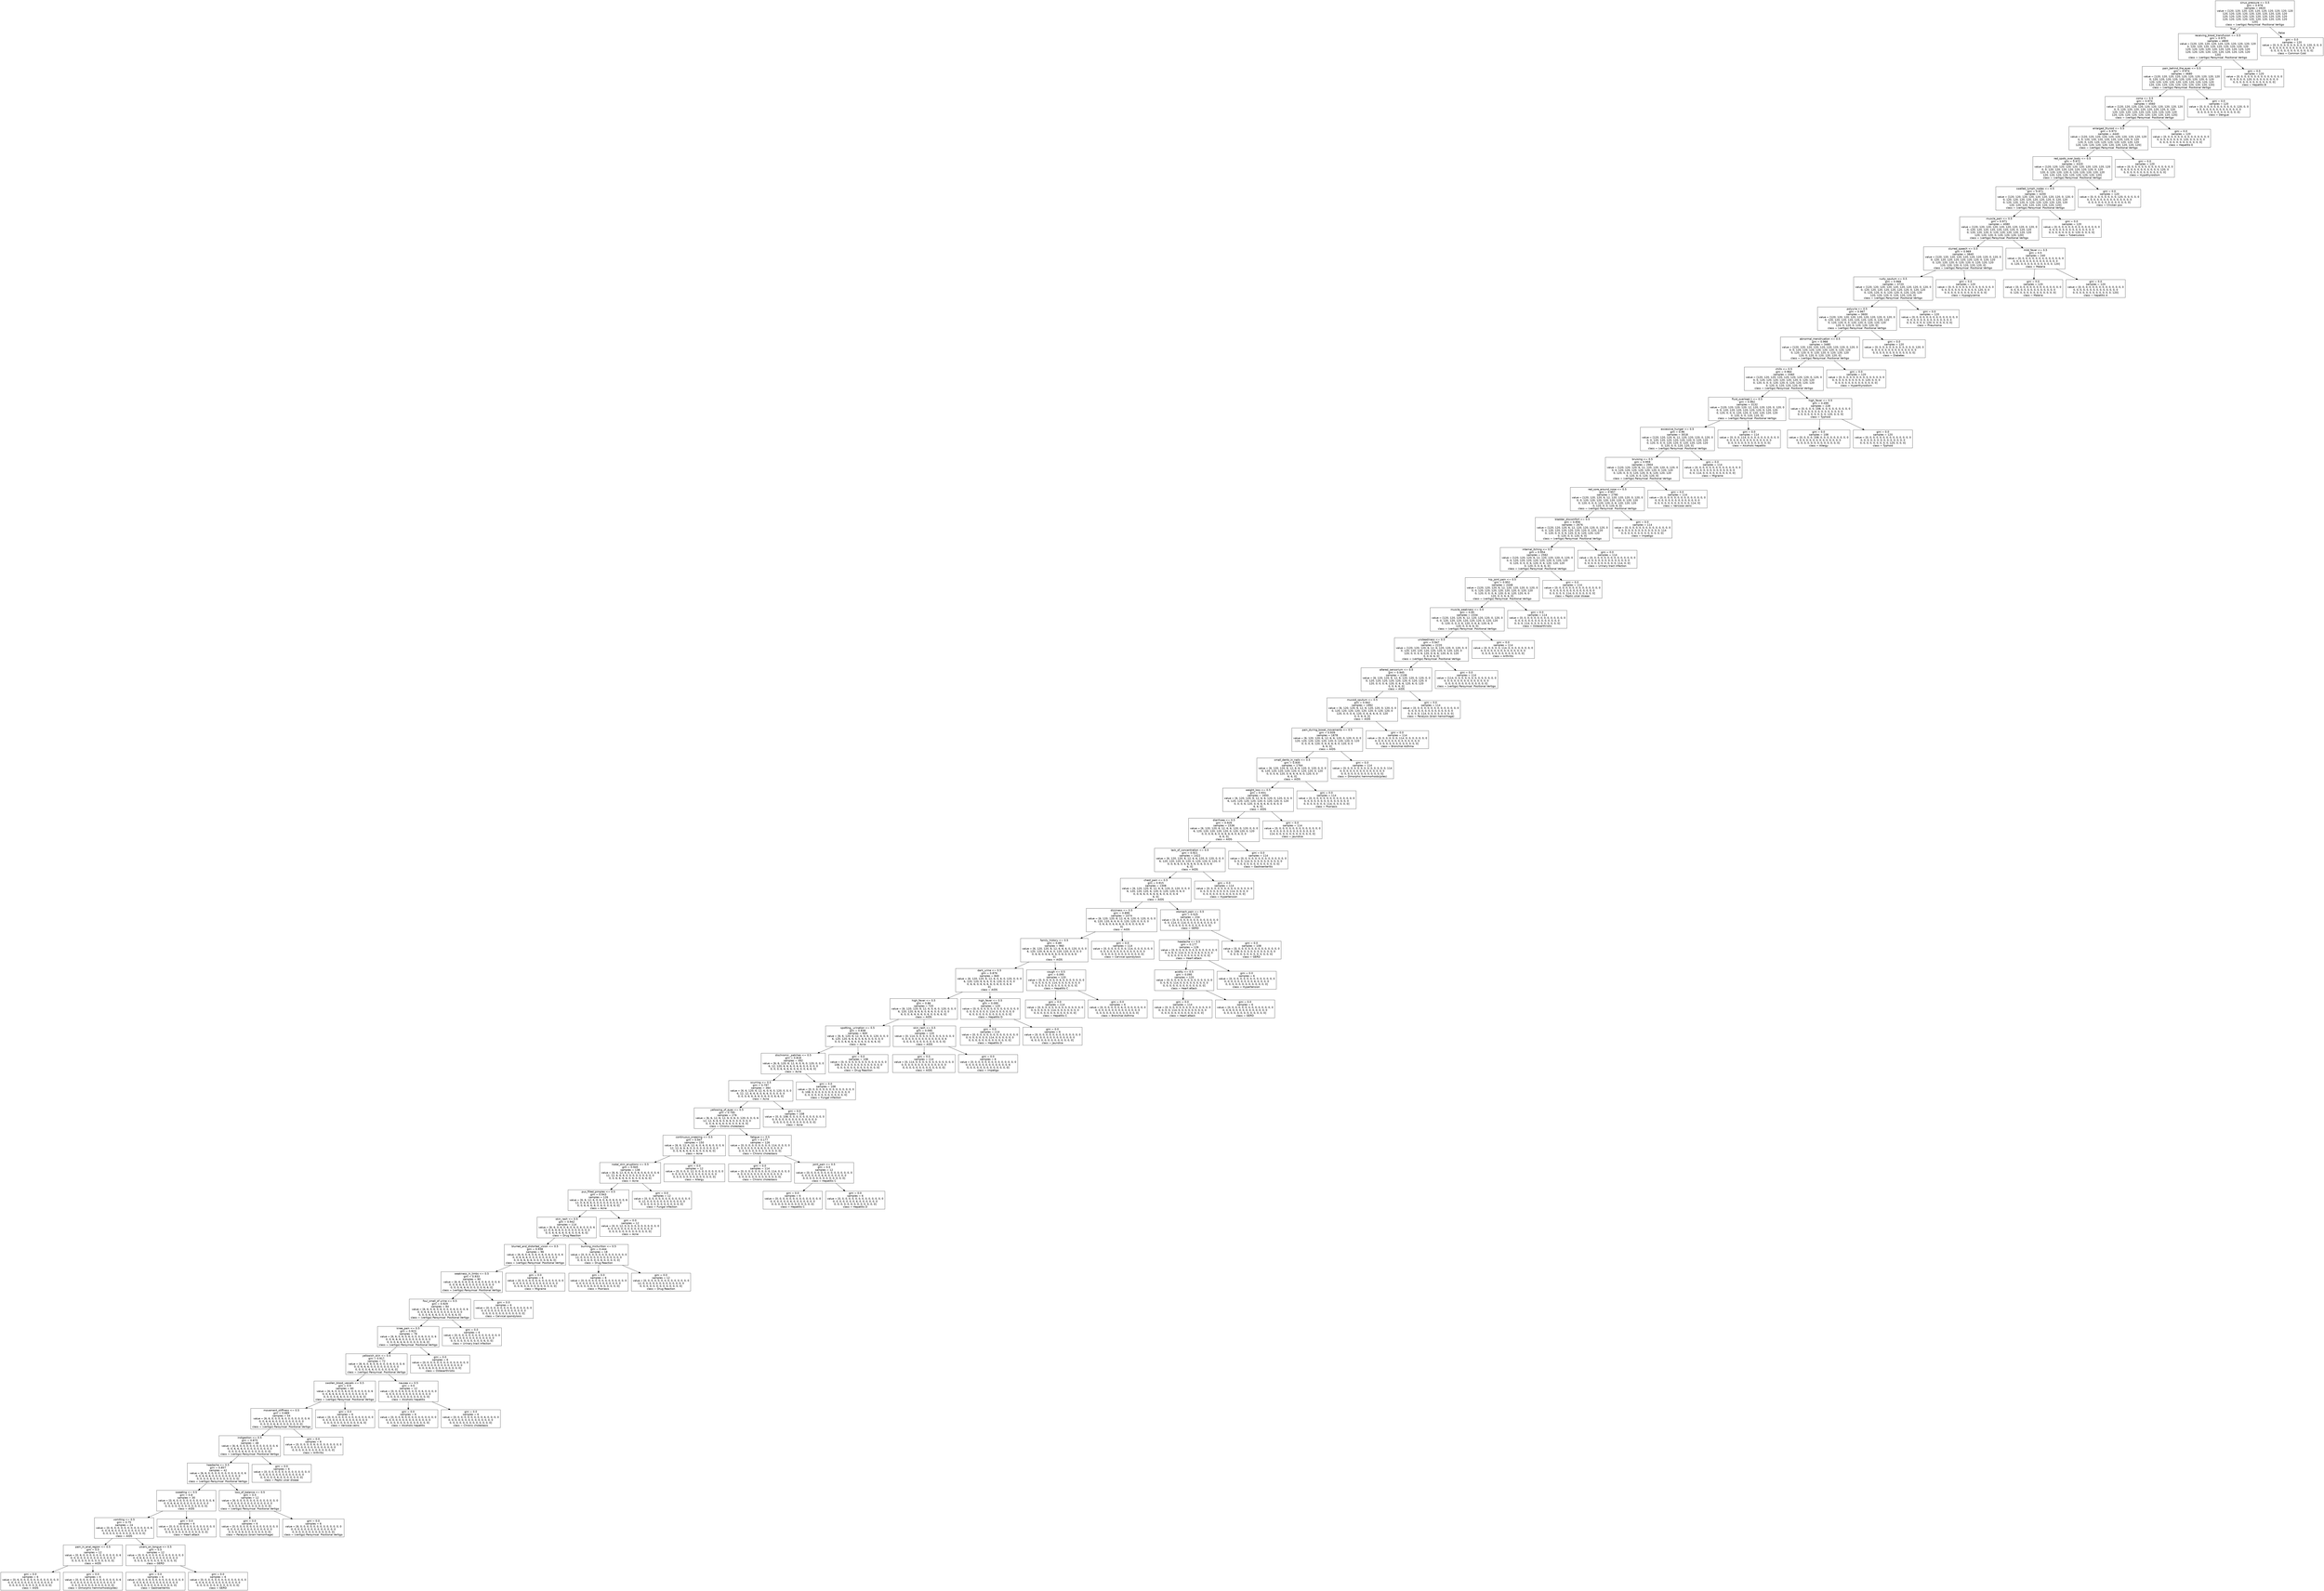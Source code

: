 digraph Tree {
node [shape=box, fontname="helvetica"] ;
edge [fontname="helvetica"] ;
0 [label="sinus_pressure <= 0.5\ngini = 0.976\nsamples = 4920\nvalue = [120, 120, 120, 120, 120, 120, 120, 120, 120, 120\n120, 120, 120, 120, 120, 120, 120, 120, 120, 120\n120, 120, 120, 120, 120, 120, 120, 120, 120, 120\n120, 120, 120, 120, 120, 120, 120, 120, 120, 120\n120]\nclass = (vertigo) Paroymsal  Positional Vertigo"] ;
1 [label="receiving_blood_transfusion <= 0.5\ngini = 0.975\nsamples = 4800\nvalue = [120, 120, 120, 120, 120, 120, 120, 120, 120, 120\n0, 120, 120, 120, 120, 120, 120, 120, 120, 120\n120, 120, 120, 120, 120, 120, 120, 120, 120, 120\n120, 120, 120, 120, 120, 120, 120, 120, 120, 120\n120]\nclass = (vertigo) Paroymsal  Positional Vertigo"] ;
0 -> 1 [labeldistance=2.5, labelangle=45, headlabel="True"] ;
2 [label="pain_behind_the_eyes <= 0.5\ngini = 0.974\nsamples = 4680\nvalue = [120, 120, 120, 120, 120, 120, 120, 120, 120, 120\n0, 120, 120, 120, 120, 120, 120, 120, 120, 0, 120\n120, 120, 120, 120, 120, 120, 120, 120, 120, 120\n120, 120, 120, 120, 120, 120, 120, 120, 120, 120]\nclass = (vertigo) Paroymsal  Positional Vertigo"] ;
1 -> 2 ;
3 [label="coma <= 0.5\ngini = 0.974\nsamples = 4560\nvalue = [120, 120, 120, 120, 120, 120, 120, 120, 120, 120\n0, 0, 120, 120, 120, 120, 120, 120, 120, 0, 120\n120, 120, 120, 120, 120, 120, 120, 120, 120, 120\n120, 120, 120, 120, 120, 120, 120, 120, 120, 120]\nclass = (vertigo) Paroymsal  Positional Vertigo"] ;
2 -> 3 ;
4 [label="enlarged_thyroid <= 0.5\ngini = 0.973\nsamples = 4440\nvalue = [120, 120, 120, 120, 120, 120, 120, 120, 120, 120\n0, 0, 120, 120, 120, 120, 120, 120, 120, 0, 120\n120, 0, 120, 120, 120, 120, 120, 120, 120, 120\n120, 120, 120, 120, 120, 120, 120, 120, 120, 120]\nclass = (vertigo) Paroymsal  Positional Vertigo"] ;
3 -> 4 ;
5 [label="red_spots_over_body <= 0.5\ngini = 0.972\nsamples = 4320\nvalue = [120, 120, 120, 120, 120, 120, 120, 120, 120, 120\n0, 0, 120, 120, 120, 120, 120, 120, 120, 0, 120\n120, 0, 120, 120, 120, 0, 120, 120, 120, 120, 120\n120, 120, 120, 120, 120, 120, 120, 120, 120]\nclass = (vertigo) Paroymsal  Positional Vertigo"] ;
4 -> 5 ;
6 [label="swelled_lymph_nodes <= 0.5\ngini = 0.971\nsamples = 4200\nvalue = [120, 120, 120, 120, 120, 120, 120, 120, 0, 120, 0\n0, 120, 120, 120, 120, 120, 120, 120, 0, 120, 120\n0, 120, 120, 120, 0, 120, 120, 120, 120, 120, 120\n120, 120, 120, 120, 120, 120, 120, 120]\nclass = (vertigo) Paroymsal  Positional Vertigo"] ;
5 -> 6 ;
7 [label="muscle_pain <= 0.5\ngini = 0.971\nsamples = 4080\nvalue = [120, 120, 120, 120, 120, 120, 120, 120, 0, 120, 0\n0, 120, 120, 120, 120, 120, 120, 120, 0, 120, 120\n0, 120, 120, 120, 0, 120, 120, 120, 120, 120, 120\n120, 120, 120, 0, 120, 120, 120, 120]\nclass = (vertigo) Paroymsal  Positional Vertigo"] ;
6 -> 7 ;
8 [label="slurred_speech <= 0.5\ngini = 0.969\nsamples = 3840\nvalue = [120, 120, 120, 120, 120, 120, 120, 120, 0, 120, 0\n0, 120, 120, 120, 120, 120, 120, 120, 0, 120, 120\n0, 120, 120, 120, 0, 120, 120, 0, 120, 120, 120\n120, 120, 120, 0, 120, 120, 120, 0]\nclass = (vertigo) Paroymsal  Positional Vertigo"] ;
7 -> 8 ;
9 [label="rusty_sputum <= 0.5\ngini = 0.968\nsamples = 3720\nvalue = [120, 120, 120, 120, 120, 120, 120, 120, 0, 120, 0\n0, 120, 120, 120, 120, 120, 120, 120, 0, 120, 120\n0, 120, 120, 0, 0, 120, 120, 0, 120, 120, 120\n120, 120, 120, 0, 120, 120, 120, 0]\nclass = (vertigo) Paroymsal  Positional Vertigo"] ;
8 -> 9 ;
10 [label="polyuria <= 0.5\ngini = 0.967\nsamples = 3600\nvalue = [120, 120, 120, 120, 120, 120, 120, 120, 0, 120, 0\n0, 120, 120, 120, 120, 120, 120, 120, 0, 120, 120\n0, 120, 120, 0, 0, 120, 120, 0, 120, 120, 120\n120, 0, 120, 0, 120, 120, 120, 0]\nclass = (vertigo) Paroymsal  Positional Vertigo"] ;
9 -> 10 ;
11 [label="abnormal_menstruation <= 0.5\ngini = 0.966\nsamples = 3480\nvalue = [120, 120, 120, 120, 120, 120, 120, 120, 0, 120, 0\n0, 0, 120, 120, 120, 120, 120, 120, 0, 120, 120\n0, 120, 120, 0, 0, 120, 120, 0, 120, 120, 120\n120, 0, 120, 0, 120, 120, 120, 0]\nclass = (vertigo) Paroymsal  Positional Vertigo"] ;
10 -> 11 ;
12 [label="chills <= 0.5\ngini = 0.964\nsamples = 3360\nvalue = [120, 120, 120, 120, 120, 120, 120, 120, 0, 120, 0\n0, 0, 120, 120, 120, 120, 120, 120, 0, 120, 120\n0, 120, 0, 0, 0, 120, 120, 0, 120, 120, 120, 120\n0, 120, 0, 120, 120, 120, 0]\nclass = (vertigo) Paroymsal  Positional Vertigo"] ;
11 -> 12 ;
13 [label="fluid_overload.1 <= 0.5\ngini = 0.962\nsamples = 3132\nvalue = [120, 120, 120, 120, 12, 120, 120, 120, 0, 120, 0\n0, 0, 120, 120, 120, 120, 120, 120, 0, 120, 120\n0, 120, 0, 0, 0, 120, 120, 0, 120, 120, 120, 120\n0, 120, 0, 0, 120, 120, 0]\nclass = (vertigo) Paroymsal  Positional Vertigo"] ;
12 -> 13 ;
14 [label="excessive_hunger <= 0.5\ngini = 0.96\nsamples = 3018\nvalue = [120, 120, 120, 6, 12, 120, 120, 120, 0, 120, 0\n0, 0, 120, 120, 120, 120, 120, 120, 0, 120, 120\n0, 120, 0, 0, 0, 120, 120, 0, 120, 120, 120, 120\n0, 120, 0, 0, 120, 120, 0]\nclass = (vertigo) Paroymsal  Positional Vertigo"] ;
13 -> 14 ;
15 [label="bruising <= 0.5\ngini = 0.959\nsamples = 2904\nvalue = [120, 120, 120, 6, 12, 120, 120, 120, 0, 120, 0\n0, 0, 120, 120, 120, 120, 120, 120, 0, 120, 120\n0, 120, 0, 0, 0, 120, 120, 0, 6, 120, 120, 120\n0, 120, 0, 0, 120, 120, 0]\nclass = (vertigo) Paroymsal  Positional Vertigo"] ;
14 -> 15 ;
16 [label="red_sore_around_nose <= 0.5\ngini = 0.957\nsamples = 2790\nvalue = [120, 120, 120, 6, 12, 120, 120, 120, 0, 120, 0\n0, 0, 120, 120, 120, 120, 120, 120, 0, 120, 120\n0, 120, 0, 0, 0, 120, 120, 0, 6, 120, 120, 120\n0, 120, 0, 0, 120, 6, 0]\nclass = (vertigo) Paroymsal  Positional Vertigo"] ;
15 -> 16 ;
17 [label="bladder_discomfort <= 0.5\ngini = 0.956\nsamples = 2676\nvalue = [120, 120, 120, 6, 12, 120, 120, 120, 0, 120, 0\n0, 0, 120, 120, 120, 120, 120, 120, 0, 120, 120\n0, 120, 0, 0, 0, 6, 120, 0, 6, 120, 120, 120\n0, 120, 0, 0, 120, 6, 0]\nclass = (vertigo) Paroymsal  Positional Vertigo"] ;
16 -> 17 ;
18 [label="internal_itching <= 0.5\ngini = 0.954\nsamples = 2562\nvalue = [120, 120, 120, 6, 12, 120, 120, 120, 0, 120, 0\n0, 0, 120, 120, 120, 120, 120, 120, 0, 120, 120\n0, 120, 0, 0, 0, 6, 120, 0, 6, 120, 120, 120\n0, 120, 0, 0, 6, 6, 0]\nclass = (vertigo) Paroymsal  Positional Vertigo"] ;
17 -> 18 ;
19 [label="hip_joint_pain <= 0.5\ngini = 0.952\nsamples = 2448\nvalue = [120, 120, 120, 6, 12, 120, 120, 120, 0, 120, 0\n0, 0, 120, 120, 120, 120, 120, 120, 0, 120, 120\n0, 120, 0, 0, 0, 6, 120, 0, 6, 120, 120, 6, 0\n120, 0, 0, 6, 6, 0]\nclass = (vertigo) Paroymsal  Positional Vertigo"] ;
18 -> 19 ;
20 [label="muscle_weakness <= 0.5\ngini = 0.95\nsamples = 2334\nvalue = [120, 120, 120, 6, 12, 120, 120, 120, 0, 120, 0\n0, 0, 120, 120, 120, 120, 120, 120, 0, 120, 120\n0, 120, 0, 0, 0, 6, 120, 0, 6, 6, 120, 6, 0\n120, 0, 0, 6, 6, 0]\nclass = (vertigo) Paroymsal  Positional Vertigo"] ;
19 -> 20 ;
21 [label="unsteadiness <= 0.5\ngini = 0.947\nsamples = 2220\nvalue = [120, 120, 120, 6, 12, 6, 120, 120, 0, 120, 0, 0\n0, 120, 120, 120, 120, 120, 120, 0, 120, 120, 0\n120, 0, 0, 0, 6, 120, 0, 6, 6, 120, 6, 0, 120\n0, 0, 6, 6, 0]\nclass = (vertigo) Paroymsal  Positional Vertigo"] ;
20 -> 21 ;
22 [label="altered_sensorium <= 0.5\ngini = 0.945\nsamples = 2106\nvalue = [6, 120, 120, 6, 12, 6, 120, 120, 0, 120, 0, 0\n0, 120, 120, 120, 120, 120, 120, 0, 120, 120, 0\n120, 0, 0, 0, 6, 120, 0, 6, 6, 120, 6, 0, 120\n0, 0, 6, 6, 0]\nclass = AIDS"] ;
21 -> 22 ;
23 [label="mucoid_sputum <= 0.5\ngini = 0.942\nsamples = 1992\nvalue = [6, 120, 120, 6, 12, 6, 120, 120, 0, 120, 0, 0\n0, 120, 120, 120, 120, 120, 120, 0, 120, 120, 0\n120, 0, 0, 0, 6, 120, 0, 6, 6, 6, 6, 0, 120\n0, 0, 6, 6, 0]\nclass = AIDS"] ;
22 -> 23 ;
24 [label="pain_during_bowel_movements <= 0.5\ngini = 0.939\nsamples = 1878\nvalue = [6, 120, 120, 6, 12, 6, 6, 120, 0, 120, 0, 0, 0\n120, 120, 120, 120, 120, 120, 0, 120, 120, 0, 120\n0, 0, 0, 6, 120, 0, 6, 6, 6, 6, 0, 120, 0, 0\n6, 6, 0]\nclass = AIDS"] ;
23 -> 24 ;
25 [label="small_dents_in_nails <= 0.5\ngini = 0.935\nsamples = 1764\nvalue = [6, 120, 120, 6, 12, 6, 6, 120, 0, 120, 0, 0, 0\n6, 120, 120, 120, 120, 120, 0, 120, 120, 0, 120\n0, 0, 0, 6, 120, 0, 6, 6, 6, 6, 0, 120, 0, 0\n6, 6, 0]\nclass = AIDS"] ;
24 -> 25 ;
26 [label="weight_loss <= 0.5\ngini = 0.931\nsamples = 1650\nvalue = [6, 120, 120, 6, 12, 6, 6, 120, 0, 120, 0, 0, 0\n6, 120, 120, 120, 120, 120, 0, 120, 120, 0, 120\n0, 0, 0, 6, 120, 0, 6, 6, 6, 6, 0, 6, 0, 0\n6, 6, 0]\nclass = AIDS"] ;
25 -> 26 ;
27 [label="diarrhoea <= 0.5\ngini = 0.926\nsamples = 1536\nvalue = [6, 120, 120, 6, 12, 6, 6, 120, 0, 120, 0, 0, 0\n6, 120, 120, 120, 120, 120, 0, 120, 120, 0, 120\n0, 0, 0, 6, 6, 0, 6, 6, 6, 6, 0, 6, 0, 0\n6, 6, 0]\nclass = AIDS"] ;
26 -> 27 ;
28 [label="lack_of_concentration <= 0.5\ngini = 0.921\nsamples = 1422\nvalue = [6, 120, 120, 6, 12, 6, 6, 120, 0, 120, 0, 0, 0\n6, 120, 120, 120, 6, 120, 0, 120, 120, 0, 120, 0\n0, 0, 6, 6, 0, 6, 6, 6, 6, 0, 6, 0, 0, 6\n6, 0]\nclass = AIDS"] ;
27 -> 28 ;
29 [label="chest_pain <= 0.5\ngini = 0.915\nsamples = 1308\nvalue = [6, 120, 120, 6, 12, 6, 6, 120, 0, 120, 0, 0, 0\n6, 120, 120, 120, 6, 120, 0, 120, 120, 0, 6, 0\n0, 0, 6, 6, 0, 6, 6, 6, 6, 0, 6, 0, 0, 6\n6, 0]\nclass = AIDS"] ;
28 -> 29 ;
30 [label="dizziness <= 0.5\ngini = 0.899\nsamples = 1074\nvalue = [6, 120, 120, 6, 12, 6, 6, 120, 0, 120, 0, 0, 0\n6, 120, 120, 6, 6, 6, 0, 120, 120, 0, 0, 0, 0\n0, 6, 6, 0, 6, 6, 6, 6, 0, 6, 0, 0, 6, 6\n0]\nclass = AIDS"] ;
29 -> 30 ;
31 [label="family_history <= 0.5\ngini = 0.89\nsamples = 960\nvalue = [6, 120, 120, 6, 12, 6, 6, 6, 0, 120, 0, 0, 0\n6, 120, 120, 6, 6, 6, 0, 120, 120, 0, 0, 0, 0\n0, 6, 6, 0, 6, 6, 6, 6, 0, 6, 0, 0, 6, 6\n0]\nclass = AIDS"] ;
30 -> 31 ;
32 [label="dark_urine <= 0.5\ngini = 0.876\nsamples = 840\nvalue = [6, 120, 120, 6, 12, 6, 0, 6, 0, 120, 0, 0, 0\n6, 120, 120, 6, 6, 6, 0, 6, 120, 0, 0, 0, 0\n0, 6, 6, 0, 6, 6, 6, 6, 0, 6, 0, 0, 6, 6\n0]\nclass = AIDS"] ;
31 -> 32 ;
33 [label="high_fever <= 0.5\ngini = 0.86\nsamples = 720\nvalue = [6, 120, 120, 6, 12, 6, 0, 6, 0, 120, 0, 0, 0\n6, 120, 120, 6, 6, 6, 0, 6, 6, 0, 0, 0, 0, 0\n6, 0, 0, 6, 6, 6, 6, 0, 6, 0, 0, 6, 6, 0]\nclass = AIDS"] ;
32 -> 33 ;
34 [label="spotting_ urination <= 0.5\ngini = 0.838\nsamples = 600\nvalue = [6, 6, 120, 6, 12, 6, 0, 6, 0, 120, 0, 0, 0\n6, 120, 120, 6, 6, 6, 0, 6, 6, 0, 0, 0, 0, 0\n0, 0, 0, 6, 6, 6, 6, 0, 6, 0, 0, 6, 6, 0]\nclass = Acne"] ;
33 -> 34 ;
35 [label="dischromic _patches <= 0.5\ngini = 0.818\nsamples = 492\nvalue = [6, 6, 120, 6, 12, 6, 0, 6, 0, 120, 0, 0, 0\n6, 12, 120, 6, 6, 6, 0, 6, 6, 0, 0, 0, 0, 0\n0, 0, 0, 6, 6, 6, 6, 0, 6, 0, 0, 6, 6, 0]\nclass = Acne"] ;
34 -> 35 ;
36 [label="scurring <= 0.5\ngini = 0.797\nsamples = 384\nvalue = [6, 6, 120, 6, 12, 6, 0, 6, 0, 120, 0, 0, 0\n6, 12, 12, 6, 6, 6, 0, 6, 6, 0, 0, 0, 0, 0\n0, 0, 0, 6, 6, 6, 6, 0, 6, 0, 0, 6, 6, 0]\nclass = Acne"] ;
35 -> 36 ;
37 [label="yellowing_of_eyes <= 0.5\ngini = 0.795\nsamples = 276\nvalue = [6, 6, 12, 6, 12, 6, 0, 6, 0, 120, 0, 0, 0, 6\n12, 12, 6, 6, 6, 0, 6, 6, 0, 0, 0, 0, 0, 0\n0, 0, 6, 6, 6, 6, 0, 6, 0, 0, 6, 6, 0]\nclass = Chronic cholestasis"] ;
36 -> 37 ;
38 [label="continuous_sneezing <= 0.5\ngini = 0.947\nsamples = 150\nvalue = [6, 6, 12, 6, 12, 6, 0, 6, 0, 6, 0, 0, 0, 6\n12, 12, 6, 6, 6, 0, 0, 0, 0, 0, 0, 0, 0, 0\n0, 0, 6, 6, 6, 6, 0, 6, 0, 0, 6, 6, 0]\nclass = Acne"] ;
37 -> 38 ;
39 [label="nodal_skin_eruptions <= 0.5\ngini = 0.945\nsamples = 138\nvalue = [6, 6, 12, 6, 0, 6, 0, 6, 0, 6, 0, 0, 0, 6\n12, 12, 6, 6, 6, 0, 0, 0, 0, 0, 0, 0, 0, 0\n0, 0, 6, 6, 6, 6, 0, 6, 0, 0, 6, 6, 0]\nclass = Acne"] ;
38 -> 39 ;
40 [label="pus_filled_pimples <= 0.5\ngini = 0.943\nsamples = 126\nvalue = [6, 6, 12, 6, 0, 6, 0, 6, 0, 6, 0, 0, 0, 6\n12, 0, 6, 6, 6, 0, 0, 0, 0, 0, 0, 0, 0, 0\n0, 0, 6, 6, 6, 6, 0, 6, 0, 0, 6, 6, 0]\nclass = Acne"] ;
39 -> 40 ;
41 [label="skin_rash <= 0.5\ngini = 0.942\nsamples = 114\nvalue = [6, 6, 0, 6, 0, 6, 0, 6, 0, 6, 0, 0, 0, 6\n12, 0, 6, 6, 6, 0, 0, 0, 0, 0, 0, 0, 0, 0\n0, 0, 6, 6, 6, 6, 0, 6, 0, 0, 6, 6, 0]\nclass = Drug Reaction"] ;
40 -> 41 ;
42 [label="blurred_and_distorted_vision <= 0.5\ngini = 0.938\nsamples = 96\nvalue = [6, 6, 0, 6, 0, 6, 0, 6, 0, 6, 0, 0, 0, 6\n0, 0, 6, 6, 6, 0, 0, 0, 0, 0, 0, 0, 0, 0\n0, 0, 6, 6, 6, 6, 0, 0, 0, 0, 6, 6, 0]\nclass = (vertigo) Paroymsal  Positional Vertigo"] ;
41 -> 42 ;
43 [label="weakness_in_limbs <= 0.5\ngini = 0.933\nsamples = 90\nvalue = [6, 6, 0, 6, 0, 6, 0, 6, 0, 6, 0, 0, 0, 6\n0, 0, 6, 6, 6, 0, 0, 0, 0, 0, 0, 0, 0, 0\n0, 0, 0, 6, 6, 6, 0, 0, 0, 0, 6, 6, 0]\nclass = (vertigo) Paroymsal  Positional Vertigo"] ;
42 -> 43 ;
44 [label="foul_smell_of urine <= 0.5\ngini = 0.929\nsamples = 84\nvalue = [6, 6, 0, 6, 0, 6, 0, 0, 0, 6, 0, 0, 0, 6\n0, 0, 6, 6, 6, 0, 0, 0, 0, 0, 0, 0, 0, 0\n0, 0, 0, 6, 6, 6, 0, 0, 0, 0, 6, 6, 0]\nclass = (vertigo) Paroymsal  Positional Vertigo"] ;
43 -> 44 ;
45 [label="knee_pain <= 0.5\ngini = 0.923\nsamples = 78\nvalue = [6, 6, 0, 6, 0, 6, 0, 0, 0, 6, 0, 0, 0, 6\n0, 0, 6, 6, 6, 0, 0, 0, 0, 0, 0, 0, 0, 0\n0, 0, 0, 6, 6, 6, 0, 0, 0, 0, 0, 6, 0]\nclass = (vertigo) Paroymsal  Positional Vertigo"] ;
44 -> 45 ;
46 [label="yellowish_skin <= 0.5\ngini = 0.917\nsamples = 72\nvalue = [6, 6, 0, 6, 0, 6, 0, 0, 0, 6, 0, 0, 0, 6\n0, 0, 6, 6, 6, 0, 0, 0, 0, 0, 0, 0, 0, 0\n0, 0, 0, 0, 6, 6, 0, 0, 0, 0, 0, 6, 0]\nclass = (vertigo) Paroymsal  Positional Vertigo"] ;
45 -> 46 ;
47 [label="swollen_blood_vessels <= 0.5\ngini = 0.9\nsamples = 60\nvalue = [6, 6, 0, 0, 0, 6, 0, 0, 0, 0, 0, 0, 0, 6\n0, 0, 6, 6, 6, 0, 0, 0, 0, 0, 0, 0, 0, 0\n0, 0, 0, 0, 6, 6, 0, 0, 0, 0, 0, 6, 0]\nclass = (vertigo) Paroymsal  Positional Vertigo"] ;
46 -> 47 ;
48 [label="movement_stiffness <= 0.5\ngini = 0.889\nsamples = 54\nvalue = [6, 6, 0, 0, 0, 6, 0, 0, 0, 0, 0, 0, 0, 6\n0, 0, 6, 6, 6, 0, 0, 0, 0, 0, 0, 0, 0, 0\n0, 0, 0, 0, 6, 6, 0, 0, 0, 0, 0, 0, 0]\nclass = (vertigo) Paroymsal  Positional Vertigo"] ;
47 -> 48 ;
49 [label="indigestion <= 0.5\ngini = 0.875\nsamples = 48\nvalue = [6, 6, 0, 0, 0, 0, 0, 0, 0, 0, 0, 0, 0, 6\n0, 0, 6, 6, 6, 0, 0, 0, 0, 0, 0, 0, 0, 0\n0, 0, 0, 0, 6, 6, 0, 0, 0, 0, 0, 0, 0]\nclass = (vertigo) Paroymsal  Positional Vertigo"] ;
48 -> 49 ;
50 [label="headache <= 0.5\ngini = 0.857\nsamples = 42\nvalue = [6, 6, 0, 0, 0, 0, 0, 0, 0, 0, 0, 0, 0, 6\n0, 0, 6, 6, 6, 0, 0, 0, 0, 0, 0, 0, 0, 0\n0, 0, 0, 0, 6, 0, 0, 0, 0, 0, 0, 0, 0]\nclass = (vertigo) Paroymsal  Positional Vertigo"] ;
49 -> 50 ;
51 [label="sweating <= 0.5\ngini = 0.8\nsamples = 30\nvalue = [0, 6, 0, 0, 0, 0, 0, 0, 0, 0, 0, 0, 0, 6\n0, 0, 6, 6, 6, 0, 0, 0, 0, 0, 0, 0, 0, 0\n0, 0, 0, 0, 0, 0, 0, 0, 0, 0, 0, 0, 0]\nclass = AIDS"] ;
50 -> 51 ;
52 [label="vomiting <= 0.5\ngini = 0.75\nsamples = 24\nvalue = [0, 6, 0, 0, 0, 0, 0, 0, 0, 0, 0, 0, 0, 6\n0, 0, 6, 6, 0, 0, 0, 0, 0, 0, 0, 0, 0, 0\n0, 0, 0, 0, 0, 0, 0, 0, 0, 0, 0, 0, 0]\nclass = AIDS"] ;
51 -> 52 ;
53 [label="pain_in_anal_region <= 0.5\ngini = 0.5\nsamples = 12\nvalue = [0, 6, 0, 0, 0, 0, 0, 0, 0, 0, 0, 0, 0, 6\n0, 0, 0, 0, 0, 0, 0, 0, 0, 0, 0, 0, 0, 0\n0, 0, 0, 0, 0, 0, 0, 0, 0, 0, 0, 0, 0]\nclass = AIDS"] ;
52 -> 53 ;
54 [label="gini = 0.0\nsamples = 6\nvalue = [0, 6, 0, 0, 0, 0, 0, 0, 0, 0, 0, 0, 0, 0\n0, 0, 0, 0, 0, 0, 0, 0, 0, 0, 0, 0, 0, 0\n0, 0, 0, 0, 0, 0, 0, 0, 0, 0, 0, 0, 0]\nclass = AIDS"] ;
53 -> 54 ;
55 [label="gini = 0.0\nsamples = 6\nvalue = [0, 0, 0, 0, 0, 0, 0, 0, 0, 0, 0, 0, 0, 6\n0, 0, 0, 0, 0, 0, 0, 0, 0, 0, 0, 0, 0, 0\n0, 0, 0, 0, 0, 0, 0, 0, 0, 0, 0, 0, 0]\nclass = Dimorphic hemmorhoids(piles)"] ;
53 -> 55 ;
56 [label="ulcers_on_tongue <= 0.5\ngini = 0.5\nsamples = 12\nvalue = [0, 0, 0, 0, 0, 0, 0, 0, 0, 0, 0, 0, 0, 0\n0, 0, 6, 6, 0, 0, 0, 0, 0, 0, 0, 0, 0, 0\n0, 0, 0, 0, 0, 0, 0, 0, 0, 0, 0, 0, 0]\nclass = GERD"] ;
52 -> 56 ;
57 [label="gini = 0.0\nsamples = 6\nvalue = [0, 0, 0, 0, 0, 0, 0, 0, 0, 0, 0, 0, 0, 0\n0, 0, 0, 6, 0, 0, 0, 0, 0, 0, 0, 0, 0, 0\n0, 0, 0, 0, 0, 0, 0, 0, 0, 0, 0, 0, 0]\nclass = Gastroenteritis"] ;
56 -> 57 ;
58 [label="gini = 0.0\nsamples = 6\nvalue = [0, 0, 0, 0, 0, 0, 0, 0, 0, 0, 0, 0, 0, 0\n0, 0, 6, 0, 0, 0, 0, 0, 0, 0, 0, 0, 0, 0\n0, 0, 0, 0, 0, 0, 0, 0, 0, 0, 0, 0, 0]\nclass = GERD"] ;
56 -> 58 ;
59 [label="gini = 0.0\nsamples = 6\nvalue = [0, 0, 0, 0, 0, 0, 0, 0, 0, 0, 0, 0, 0, 0\n0, 0, 0, 0, 6, 0, 0, 0, 0, 0, 0, 0, 0, 0\n0, 0, 0, 0, 0, 0, 0, 0, 0, 0, 0, 0, 0]\nclass = Heart attack"] ;
51 -> 59 ;
60 [label="loss_of_balance <= 0.5\ngini = 0.5\nsamples = 12\nvalue = [6, 0, 0, 0, 0, 0, 0, 0, 0, 0, 0, 0, 0, 0\n0, 0, 0, 0, 0, 0, 0, 0, 0, 0, 0, 0, 0, 0\n0, 0, 0, 0, 6, 0, 0, 0, 0, 0, 0, 0, 0]\nclass = (vertigo) Paroymsal  Positional Vertigo"] ;
50 -> 60 ;
61 [label="gini = 0.0\nsamples = 6\nvalue = [0, 0, 0, 0, 0, 0, 0, 0, 0, 0, 0, 0, 0, 0\n0, 0, 0, 0, 0, 0, 0, 0, 0, 0, 0, 0, 0, 0\n0, 0, 0, 0, 6, 0, 0, 0, 0, 0, 0, 0, 0]\nclass = Paralysis (brain hemorrhage)"] ;
60 -> 61 ;
62 [label="gini = 0.0\nsamples = 6\nvalue = [6, 0, 0, 0, 0, 0, 0, 0, 0, 0, 0, 0, 0, 0\n0, 0, 0, 0, 0, 0, 0, 0, 0, 0, 0, 0, 0, 0\n0, 0, 0, 0, 0, 0, 0, 0, 0, 0, 0, 0, 0]\nclass = (vertigo) Paroymsal  Positional Vertigo"] ;
60 -> 62 ;
63 [label="gini = 0.0\nsamples = 6\nvalue = [0, 0, 0, 0, 0, 0, 0, 0, 0, 0, 0, 0, 0, 0\n0, 0, 0, 0, 0, 0, 0, 0, 0, 0, 0, 0, 0, 0\n0, 0, 0, 0, 0, 6, 0, 0, 0, 0, 0, 0, 0]\nclass = Peptic ulcer diseae"] ;
49 -> 63 ;
64 [label="gini = 0.0\nsamples = 6\nvalue = [0, 0, 0, 0, 0, 6, 0, 0, 0, 0, 0, 0, 0, 0\n0, 0, 0, 0, 0, 0, 0, 0, 0, 0, 0, 0, 0, 0\n0, 0, 0, 0, 0, 0, 0, 0, 0, 0, 0, 0, 0]\nclass = Arthritis"] ;
48 -> 64 ;
65 [label="gini = 0.0\nsamples = 6\nvalue = [0, 0, 0, 0, 0, 0, 0, 0, 0, 0, 0, 0, 0, 0\n0, 0, 0, 0, 0, 0, 0, 0, 0, 0, 0, 0, 0, 0\n0, 0, 0, 0, 0, 0, 0, 0, 0, 0, 0, 6, 0]\nclass = Varicose veins"] ;
47 -> 65 ;
66 [label="nausea <= 0.5\ngini = 0.5\nsamples = 12\nvalue = [0, 0, 0, 6, 0, 0, 0, 0, 0, 6, 0, 0, 0, 0\n0, 0, 0, 0, 0, 0, 0, 0, 0, 0, 0, 0, 0, 0\n0, 0, 0, 0, 0, 0, 0, 0, 0, 0, 0, 0, 0]\nclass = Alcoholic hepatitis"] ;
46 -> 66 ;
67 [label="gini = 0.0\nsamples = 6\nvalue = [0, 0, 0, 6, 0, 0, 0, 0, 0, 0, 0, 0, 0, 0\n0, 0, 0, 0, 0, 0, 0, 0, 0, 0, 0, 0, 0, 0\n0, 0, 0, 0, 0, 0, 0, 0, 0, 0, 0, 0, 0]\nclass = Alcoholic hepatitis"] ;
66 -> 67 ;
68 [label="gini = 0.0\nsamples = 6\nvalue = [0, 0, 0, 0, 0, 0, 0, 0, 0, 6, 0, 0, 0, 0\n0, 0, 0, 0, 0, 0, 0, 0, 0, 0, 0, 0, 0, 0\n0, 0, 0, 0, 0, 0, 0, 0, 0, 0, 0, 0, 0]\nclass = Chronic cholestasis"] ;
66 -> 68 ;
69 [label="gini = 0.0\nsamples = 6\nvalue = [0, 0, 0, 0, 0, 0, 0, 0, 0, 0, 0, 0, 0, 0\n0, 0, 0, 0, 0, 0, 0, 0, 0, 0, 0, 0, 0, 0\n0, 0, 0, 6, 0, 0, 0, 0, 0, 0, 0, 0, 0]\nclass = Osteoarthristis"] ;
45 -> 69 ;
70 [label="gini = 0.0\nsamples = 6\nvalue = [0, 0, 0, 0, 0, 0, 0, 0, 0, 0, 0, 0, 0, 0\n0, 0, 0, 0, 0, 0, 0, 0, 0, 0, 0, 0, 0, 0\n0, 0, 0, 0, 0, 0, 0, 0, 0, 0, 6, 0, 0]\nclass = Urinary tract infection"] ;
44 -> 70 ;
71 [label="gini = 0.0\nsamples = 6\nvalue = [0, 0, 0, 0, 0, 0, 0, 6, 0, 0, 0, 0, 0, 0\n0, 0, 0, 0, 0, 0, 0, 0, 0, 0, 0, 0, 0, 0\n0, 0, 0, 0, 0, 0, 0, 0, 0, 0, 0, 0, 0]\nclass = Cervical spondylosis"] ;
43 -> 71 ;
72 [label="gini = 0.0\nsamples = 6\nvalue = [0, 0, 0, 0, 0, 0, 0, 0, 0, 0, 0, 0, 0, 0\n0, 0, 0, 0, 0, 0, 0, 0, 0, 0, 0, 0, 0, 0\n0, 0, 6, 0, 0, 0, 0, 0, 0, 0, 0, 0, 0]\nclass = Migraine"] ;
42 -> 72 ;
73 [label="burning_micturition <= 0.5\ngini = 0.444\nsamples = 18\nvalue = [0, 0, 0, 0, 0, 0, 0, 0, 0, 0, 0, 0, 0, 0\n12, 0, 0, 0, 0, 0, 0, 0, 0, 0, 0, 0, 0, 0\n0, 0, 0, 0, 0, 0, 0, 6, 0, 0, 0, 0, 0]\nclass = Drug Reaction"] ;
41 -> 73 ;
74 [label="gini = 0.0\nsamples = 6\nvalue = [0, 0, 0, 0, 0, 0, 0, 0, 0, 0, 0, 0, 0, 0\n0, 0, 0, 0, 0, 0, 0, 0, 0, 0, 0, 0, 0, 0\n0, 0, 0, 0, 0, 0, 0, 6, 0, 0, 0, 0, 0]\nclass = Psoriasis"] ;
73 -> 74 ;
75 [label="gini = 0.0\nsamples = 12\nvalue = [0, 0, 0, 0, 0, 0, 0, 0, 0, 0, 0, 0, 0, 0\n12, 0, 0, 0, 0, 0, 0, 0, 0, 0, 0, 0, 0, 0\n0, 0, 0, 0, 0, 0, 0, 0, 0, 0, 0, 0, 0]\nclass = Drug Reaction"] ;
73 -> 75 ;
76 [label="gini = 0.0\nsamples = 12\nvalue = [0, 0, 12, 0, 0, 0, 0, 0, 0, 0, 0, 0, 0, 0\n0, 0, 0, 0, 0, 0, 0, 0, 0, 0, 0, 0, 0, 0\n0, 0, 0, 0, 0, 0, 0, 0, 0, 0, 0, 0, 0]\nclass = Acne"] ;
40 -> 76 ;
77 [label="gini = 0.0\nsamples = 12\nvalue = [0, 0, 0, 0, 0, 0, 0, 0, 0, 0, 0, 0, 0, 0\n0, 12, 0, 0, 0, 0, 0, 0, 0, 0, 0, 0, 0, 0\n0, 0, 0, 0, 0, 0, 0, 0, 0, 0, 0, 0, 0]\nclass = Fungal infection"] ;
39 -> 77 ;
78 [label="gini = 0.0\nsamples = 12\nvalue = [0, 0, 0, 0, 12, 0, 0, 0, 0, 0, 0, 0, 0, 0\n0, 0, 0, 0, 0, 0, 0, 0, 0, 0, 0, 0, 0, 0\n0, 0, 0, 0, 0, 0, 0, 0, 0, 0, 0, 0, 0]\nclass = Allergy"] ;
38 -> 78 ;
79 [label="fatigue <= 0.5\ngini = 0.177\nsamples = 126\nvalue = [0, 0, 0, 0, 0, 0, 0, 0, 0, 114, 0, 0, 0, 0\n0, 0, 0, 0, 0, 0, 6, 6, 0, 0, 0, 0, 0, 0\n0, 0, 0, 0, 0, 0, 0, 0, 0, 0, 0, 0, 0]\nclass = Chronic cholestasis"] ;
37 -> 79 ;
80 [label="gini = 0.0\nsamples = 114\nvalue = [0, 0, 0, 0, 0, 0, 0, 0, 0, 114, 0, 0, 0, 0\n0, 0, 0, 0, 0, 0, 0, 0, 0, 0, 0, 0, 0, 0\n0, 0, 0, 0, 0, 0, 0, 0, 0, 0, 0, 0, 0]\nclass = Chronic cholestasis"] ;
79 -> 80 ;
81 [label="joint_pain <= 0.5\ngini = 0.5\nsamples = 12\nvalue = [0, 0, 0, 0, 0, 0, 0, 0, 0, 0, 0, 0, 0, 0\n0, 0, 0, 0, 0, 0, 6, 6, 0, 0, 0, 0, 0, 0\n0, 0, 0, 0, 0, 0, 0, 0, 0, 0, 0, 0, 0]\nclass = Hepatitis C"] ;
79 -> 81 ;
82 [label="gini = 0.0\nsamples = 6\nvalue = [0, 0, 0, 0, 0, 0, 0, 0, 0, 0, 0, 0, 0, 0\n0, 0, 0, 0, 0, 0, 6, 0, 0, 0, 0, 0, 0, 0\n0, 0, 0, 0, 0, 0, 0, 0, 0, 0, 0, 0, 0]\nclass = Hepatitis C"] ;
81 -> 82 ;
83 [label="gini = 0.0\nsamples = 6\nvalue = [0, 0, 0, 0, 0, 0, 0, 0, 0, 0, 0, 0, 0, 0\n0, 0, 0, 0, 0, 0, 0, 6, 0, 0, 0, 0, 0, 0\n0, 0, 0, 0, 0, 0, 0, 0, 0, 0, 0, 0, 0]\nclass = Hepatitis D"] ;
81 -> 83 ;
84 [label="gini = 0.0\nsamples = 108\nvalue = [0, 0, 108, 0, 0, 0, 0, 0, 0, 0, 0, 0, 0, 0\n0, 0, 0, 0, 0, 0, 0, 0, 0, 0, 0, 0, 0, 0\n0, 0, 0, 0, 0, 0, 0, 0, 0, 0, 0, 0, 0]\nclass = Acne"] ;
36 -> 84 ;
85 [label="gini = 0.0\nsamples = 108\nvalue = [0, 0, 0, 0, 0, 0, 0, 0, 0, 0, 0, 0, 0, 0\n0, 108, 0, 0, 0, 0, 0, 0, 0, 0, 0, 0, 0, 0\n0, 0, 0, 0, 0, 0, 0, 0, 0, 0, 0, 0, 0]\nclass = Fungal infection"] ;
35 -> 85 ;
86 [label="gini = 0.0\nsamples = 108\nvalue = [0, 0, 0, 0, 0, 0, 0, 0, 0, 0, 0, 0, 0, 0\n108, 0, 0, 0, 0, 0, 0, 0, 0, 0, 0, 0, 0, 0\n0, 0, 0, 0, 0, 0, 0, 0, 0, 0, 0, 0, 0]\nclass = Drug Reaction"] ;
34 -> 86 ;
87 [label="skin_rash <= 0.5\ngini = 0.095\nsamples = 120\nvalue = [0, 114, 0, 0, 0, 0, 0, 0, 0, 0, 0, 0, 0, 0\n0, 0, 0, 0, 0, 0, 0, 0, 0, 0, 0, 0, 0, 6\n0, 0, 0, 0, 0, 0, 0, 0, 0, 0, 0, 0, 0]\nclass = AIDS"] ;
33 -> 87 ;
88 [label="gini = 0.0\nsamples = 114\nvalue = [0, 114, 0, 0, 0, 0, 0, 0, 0, 0, 0, 0, 0, 0\n0, 0, 0, 0, 0, 0, 0, 0, 0, 0, 0, 0, 0, 0\n0, 0, 0, 0, 0, 0, 0, 0, 0, 0, 0, 0, 0]\nclass = AIDS"] ;
87 -> 88 ;
89 [label="gini = 0.0\nsamples = 6\nvalue = [0, 0, 0, 0, 0, 0, 0, 0, 0, 0, 0, 0, 0, 0\n0, 0, 0, 0, 0, 0, 0, 0, 0, 0, 0, 0, 0, 6\n0, 0, 0, 0, 0, 0, 0, 0, 0, 0, 0, 0, 0]\nclass = Impetigo"] ;
87 -> 89 ;
90 [label="high_fever <= 0.5\ngini = 0.095\nsamples = 120\nvalue = [0, 0, 0, 0, 0, 0, 0, 0, 0, 0, 0, 0, 0, 0\n0, 0, 0, 0, 0, 0, 0, 114, 0, 0, 0, 0, 0, 0\n6, 0, 0, 0, 0, 0, 0, 0, 0, 0, 0, 0, 0]\nclass = Hepatitis D"] ;
32 -> 90 ;
91 [label="gini = 0.0\nsamples = 114\nvalue = [0, 0, 0, 0, 0, 0, 0, 0, 0, 0, 0, 0, 0, 0\n0, 0, 0, 0, 0, 0, 0, 114, 0, 0, 0, 0, 0, 0\n0, 0, 0, 0, 0, 0, 0, 0, 0, 0, 0, 0, 0]\nclass = Hepatitis D"] ;
90 -> 91 ;
92 [label="gini = 0.0\nsamples = 6\nvalue = [0, 0, 0, 0, 0, 0, 0, 0, 0, 0, 0, 0, 0, 0\n0, 0, 0, 0, 0, 0, 0, 0, 0, 0, 0, 0, 0, 0\n6, 0, 0, 0, 0, 0, 0, 0, 0, 0, 0, 0, 0]\nclass = Jaundice"] ;
90 -> 92 ;
93 [label="cough <= 0.5\ngini = 0.095\nsamples = 120\nvalue = [0, 0, 0, 0, 0, 0, 6, 0, 0, 0, 0, 0, 0, 0\n0, 0, 0, 0, 0, 0, 114, 0, 0, 0, 0, 0, 0, 0\n0, 0, 0, 0, 0, 0, 0, 0, 0, 0, 0, 0, 0]\nclass = Hepatitis C"] ;
31 -> 93 ;
94 [label="gini = 0.0\nsamples = 114\nvalue = [0, 0, 0, 0, 0, 0, 0, 0, 0, 0, 0, 0, 0, 0\n0, 0, 0, 0, 0, 0, 114, 0, 0, 0, 0, 0, 0, 0\n0, 0, 0, 0, 0, 0, 0, 0, 0, 0, 0, 0, 0]\nclass = Hepatitis C"] ;
93 -> 94 ;
95 [label="gini = 0.0\nsamples = 6\nvalue = [0, 0, 0, 0, 0, 0, 6, 0, 0, 0, 0, 0, 0, 0\n0, 0, 0, 0, 0, 0, 0, 0, 0, 0, 0, 0, 0, 0\n0, 0, 0, 0, 0, 0, 0, 0, 0, 0, 0, 0, 0]\nclass = Bronchial Asthma"] ;
93 -> 95 ;
96 [label="gini = 0.0\nsamples = 114\nvalue = [0, 0, 0, 0, 0, 0, 0, 114, 0, 0, 0, 0, 0, 0\n0, 0, 0, 0, 0, 0, 0, 0, 0, 0, 0, 0, 0, 0\n0, 0, 0, 0, 0, 0, 0, 0, 0, 0, 0, 0, 0]\nclass = Cervical spondylosis"] ;
30 -> 96 ;
97 [label="stomach_pain <= 0.5\ngini = 0.525\nsamples = 234\nvalue = [0, 0, 0, 0, 0, 0, 0, 0, 0, 0, 0, 0, 0, 0\n0, 0, 114, 0, 114, 0, 0, 0, 0, 6, 0, 0, 0, 0\n0, 0, 0, 0, 0, 0, 0, 0, 0, 0, 0, 0, 0]\nclass = GERD"] ;
29 -> 97 ;
98 [label="headache <= 0.5\ngini = 0.177\nsamples = 126\nvalue = [0, 0, 0, 0, 0, 0, 0, 0, 0, 0, 0, 0, 0, 0\n0, 0, 6, 0, 114, 0, 0, 0, 0, 6, 0, 0, 0, 0\n0, 0, 0, 0, 0, 0, 0, 0, 0, 0, 0, 0, 0]\nclass = Heart attack"] ;
97 -> 98 ;
99 [label="acidity <= 0.5\ngini = 0.095\nsamples = 120\nvalue = [0, 0, 0, 0, 0, 0, 0, 0, 0, 0, 0, 0, 0, 0\n0, 0, 6, 0, 114, 0, 0, 0, 0, 0, 0, 0, 0, 0\n0, 0, 0, 0, 0, 0, 0, 0, 0, 0, 0, 0, 0]\nclass = Heart attack"] ;
98 -> 99 ;
100 [label="gini = 0.0\nsamples = 114\nvalue = [0, 0, 0, 0, 0, 0, 0, 0, 0, 0, 0, 0, 0, 0\n0, 0, 0, 0, 114, 0, 0, 0, 0, 0, 0, 0, 0, 0\n0, 0, 0, 0, 0, 0, 0, 0, 0, 0, 0, 0, 0]\nclass = Heart attack"] ;
99 -> 100 ;
101 [label="gini = 0.0\nsamples = 6\nvalue = [0, 0, 0, 0, 0, 0, 0, 0, 0, 0, 0, 0, 0, 0\n0, 0, 6, 0, 0, 0, 0, 0, 0, 0, 0, 0, 0, 0\n0, 0, 0, 0, 0, 0, 0, 0, 0, 0, 0, 0, 0]\nclass = GERD"] ;
99 -> 101 ;
102 [label="gini = 0.0\nsamples = 6\nvalue = [0, 0, 0, 0, 0, 0, 0, 0, 0, 0, 0, 0, 0, 0\n0, 0, 0, 0, 0, 0, 0, 0, 0, 6, 0, 0, 0, 0\n0, 0, 0, 0, 0, 0, 0, 0, 0, 0, 0, 0, 0]\nclass = Hypertension "] ;
98 -> 102 ;
103 [label="gini = 0.0\nsamples = 108\nvalue = [0, 0, 0, 0, 0, 0, 0, 0, 0, 0, 0, 0, 0, 0\n0, 0, 108, 0, 0, 0, 0, 0, 0, 0, 0, 0, 0, 0\n0, 0, 0, 0, 0, 0, 0, 0, 0, 0, 0, 0, 0]\nclass = GERD"] ;
97 -> 103 ;
104 [label="gini = 0.0\nsamples = 114\nvalue = [0, 0, 0, 0, 0, 0, 0, 0, 0, 0, 0, 0, 0, 0\n0, 0, 0, 0, 0, 0, 0, 0, 0, 114, 0, 0, 0, 0\n0, 0, 0, 0, 0, 0, 0, 0, 0, 0, 0, 0, 0]\nclass = Hypertension "] ;
28 -> 104 ;
105 [label="gini = 0.0\nsamples = 114\nvalue = [0, 0, 0, 0, 0, 0, 0, 0, 0, 0, 0, 0, 0, 0\n0, 0, 0, 114, 0, 0, 0, 0, 0, 0, 0, 0, 0, 0\n0, 0, 0, 0, 0, 0, 0, 0, 0, 0, 0, 0, 0]\nclass = Gastroenteritis"] ;
27 -> 105 ;
106 [label="gini = 0.0\nsamples = 114\nvalue = [0, 0, 0, 0, 0, 0, 0, 0, 0, 0, 0, 0, 0, 0\n0, 0, 0, 0, 0, 0, 0, 0, 0, 0, 0, 0, 0, 0\n114, 0, 0, 0, 0, 0, 0, 0, 0, 0, 0, 0, 0]\nclass = Jaundice"] ;
26 -> 106 ;
107 [label="gini = 0.0\nsamples = 114\nvalue = [0, 0, 0, 0, 0, 0, 0, 0, 0, 0, 0, 0, 0, 0\n0, 0, 0, 0, 0, 0, 0, 0, 0, 0, 0, 0, 0, 0\n0, 0, 0, 0, 0, 0, 0, 114, 0, 0, 0, 0, 0]\nclass = Psoriasis"] ;
25 -> 107 ;
108 [label="gini = 0.0\nsamples = 114\nvalue = [0, 0, 0, 0, 0, 0, 0, 0, 0, 0, 0, 0, 0, 114\n0, 0, 0, 0, 0, 0, 0, 0, 0, 0, 0, 0, 0, 0\n0, 0, 0, 0, 0, 0, 0, 0, 0, 0, 0, 0, 0]\nclass = Dimorphic hemmorhoids(piles)"] ;
24 -> 108 ;
109 [label="gini = 0.0\nsamples = 114\nvalue = [0, 0, 0, 0, 0, 0, 114, 0, 0, 0, 0, 0, 0, 0\n0, 0, 0, 0, 0, 0, 0, 0, 0, 0, 0, 0, 0, 0\n0, 0, 0, 0, 0, 0, 0, 0, 0, 0, 0, 0, 0]\nclass = Bronchial Asthma"] ;
23 -> 109 ;
110 [label="gini = 0.0\nsamples = 114\nvalue = [0, 0, 0, 0, 0, 0, 0, 0, 0, 0, 0, 0, 0, 0\n0, 0, 0, 0, 0, 0, 0, 0, 0, 0, 0, 0, 0, 0\n0, 0, 0, 0, 114, 0, 0, 0, 0, 0, 0, 0, 0]\nclass = Paralysis (brain hemorrhage)"] ;
22 -> 110 ;
111 [label="gini = 0.0\nsamples = 114\nvalue = [114, 0, 0, 0, 0, 0, 0, 0, 0, 0, 0, 0, 0, 0\n0, 0, 0, 0, 0, 0, 0, 0, 0, 0, 0, 0, 0, 0\n0, 0, 0, 0, 0, 0, 0, 0, 0, 0, 0, 0, 0]\nclass = (vertigo) Paroymsal  Positional Vertigo"] ;
21 -> 111 ;
112 [label="gini = 0.0\nsamples = 114\nvalue = [0, 0, 0, 0, 0, 114, 0, 0, 0, 0, 0, 0, 0, 0\n0, 0, 0, 0, 0, 0, 0, 0, 0, 0, 0, 0, 0, 0\n0, 0, 0, 0, 0, 0, 0, 0, 0, 0, 0, 0, 0]\nclass = Arthritis"] ;
20 -> 112 ;
113 [label="gini = 0.0\nsamples = 114\nvalue = [0, 0, 0, 0, 0, 0, 0, 0, 0, 0, 0, 0, 0, 0\n0, 0, 0, 0, 0, 0, 0, 0, 0, 0, 0, 0, 0, 0\n0, 0, 0, 114, 0, 0, 0, 0, 0, 0, 0, 0, 0]\nclass = Osteoarthristis"] ;
19 -> 113 ;
114 [label="gini = 0.0\nsamples = 114\nvalue = [0, 0, 0, 0, 0, 0, 0, 0, 0, 0, 0, 0, 0, 0\n0, 0, 0, 0, 0, 0, 0, 0, 0, 0, 0, 0, 0, 0\n0, 0, 0, 0, 0, 114, 0, 0, 0, 0, 0, 0, 0]\nclass = Peptic ulcer diseae"] ;
18 -> 114 ;
115 [label="gini = 0.0\nsamples = 114\nvalue = [0, 0, 0, 0, 0, 0, 0, 0, 0, 0, 0, 0, 0, 0\n0, 0, 0, 0, 0, 0, 0, 0, 0, 0, 0, 0, 0, 0\n0, 0, 0, 0, 0, 0, 0, 0, 0, 0, 114, 0, 0]\nclass = Urinary tract infection"] ;
17 -> 115 ;
116 [label="gini = 0.0\nsamples = 114\nvalue = [0, 0, 0, 0, 0, 0, 0, 0, 0, 0, 0, 0, 0, 0\n0, 0, 0, 0, 0, 0, 0, 0, 0, 0, 0, 0, 0, 114\n0, 0, 0, 0, 0, 0, 0, 0, 0, 0, 0, 0, 0]\nclass = Impetigo"] ;
16 -> 116 ;
117 [label="gini = 0.0\nsamples = 114\nvalue = [0, 0, 0, 0, 0, 0, 0, 0, 0, 0, 0, 0, 0, 0\n0, 0, 0, 0, 0, 0, 0, 0, 0, 0, 0, 0, 0, 0\n0, 0, 0, 0, 0, 0, 0, 0, 0, 0, 0, 114, 0]\nclass = Varicose veins"] ;
15 -> 117 ;
118 [label="gini = 0.0\nsamples = 114\nvalue = [0, 0, 0, 0, 0, 0, 0, 0, 0, 0, 0, 0, 0, 0\n0, 0, 0, 0, 0, 0, 0, 0, 0, 0, 0, 0, 0, 0\n0, 0, 114, 0, 0, 0, 0, 0, 0, 0, 0, 0, 0]\nclass = Migraine"] ;
14 -> 118 ;
119 [label="gini = 0.0\nsamples = 114\nvalue = [0, 0, 0, 114, 0, 0, 0, 0, 0, 0, 0, 0, 0, 0\n0, 0, 0, 0, 0, 0, 0, 0, 0, 0, 0, 0, 0, 0\n0, 0, 0, 0, 0, 0, 0, 0, 0, 0, 0, 0, 0]\nclass = Alcoholic hepatitis"] ;
13 -> 119 ;
120 [label="high_fever <= 0.5\ngini = 0.499\nsamples = 228\nvalue = [0, 0, 0, 0, 108, 0, 0, 0, 0, 0, 0, 0, 0, 0\n0, 0, 0, 0, 0, 0, 0, 0, 0, 0, 0, 0, 0, 0\n0, 0, 0, 0, 0, 0, 0, 0, 0, 120, 0, 0, 0]\nclass = Typhoid"] ;
12 -> 120 ;
121 [label="gini = 0.0\nsamples = 108\nvalue = [0, 0, 0, 0, 108, 0, 0, 0, 0, 0, 0, 0, 0, 0\n0, 0, 0, 0, 0, 0, 0, 0, 0, 0, 0, 0, 0, 0\n0, 0, 0, 0, 0, 0, 0, 0, 0, 0, 0, 0, 0]\nclass = Allergy"] ;
120 -> 121 ;
122 [label="gini = 0.0\nsamples = 120\nvalue = [0, 0, 0, 0, 0, 0, 0, 0, 0, 0, 0, 0, 0, 0\n0, 0, 0, 0, 0, 0, 0, 0, 0, 0, 0, 0, 0, 0\n0, 0, 0, 0, 0, 0, 0, 0, 0, 120, 0, 0, 0]\nclass = Typhoid"] ;
120 -> 122 ;
123 [label="gini = 0.0\nsamples = 120\nvalue = [0, 0, 0, 0, 0, 0, 0, 0, 0, 0, 0, 0, 0, 0\n0, 0, 0, 0, 0, 0, 0, 0, 0, 0, 120, 0, 0, 0\n0, 0, 0, 0, 0, 0, 0, 0, 0, 0, 0, 0, 0]\nclass = Hyperthyroidism"] ;
11 -> 123 ;
124 [label="gini = 0.0\nsamples = 120\nvalue = [0, 0, 0, 0, 0, 0, 0, 0, 0, 0, 0, 0, 120, 0\n0, 0, 0, 0, 0, 0, 0, 0, 0, 0, 0, 0, 0, 0\n0, 0, 0, 0, 0, 0, 0, 0, 0, 0, 0, 0, 0]\nclass = Diabetes "] ;
10 -> 124 ;
125 [label="gini = 0.0\nsamples = 120\nvalue = [0, 0, 0, 0, 0, 0, 0, 0, 0, 0, 0, 0, 0, 0\n0, 0, 0, 0, 0, 0, 0, 0, 0, 0, 0, 0, 0, 0\n0, 0, 0, 0, 0, 0, 120, 0, 0, 0, 0, 0, 0]\nclass = Pneumonia"] ;
9 -> 125 ;
126 [label="gini = 0.0\nsamples = 120\nvalue = [0, 0, 0, 0, 0, 0, 0, 0, 0, 0, 0, 0, 0, 0\n0, 0, 0, 0, 0, 0, 0, 0, 0, 0, 0, 120, 0, 0\n0, 0, 0, 0, 0, 0, 0, 0, 0, 0, 0, 0, 0]\nclass = Hypoglycemia"] ;
8 -> 126 ;
127 [label="mild_fever <= 0.5\ngini = 0.5\nsamples = 240\nvalue = [0, 0, 0, 0, 0, 0, 0, 0, 0, 0, 0, 0, 0, 0\n0, 0, 0, 0, 0, 0, 0, 0, 0, 0, 0, 0, 0, 0\n0, 120, 0, 0, 0, 0, 0, 0, 0, 0, 0, 0, 120]\nclass = Malaria"] ;
7 -> 127 ;
128 [label="gini = 0.0\nsamples = 120\nvalue = [0, 0, 0, 0, 0, 0, 0, 0, 0, 0, 0, 0, 0, 0\n0, 0, 0, 0, 0, 0, 0, 0, 0, 0, 0, 0, 0, 0\n0, 120, 0, 0, 0, 0, 0, 0, 0, 0, 0, 0, 0]\nclass = Malaria"] ;
127 -> 128 ;
129 [label="gini = 0.0\nsamples = 120\nvalue = [0, 0, 0, 0, 0, 0, 0, 0, 0, 0, 0, 0, 0, 0\n0, 0, 0, 0, 0, 0, 0, 0, 0, 0, 0, 0, 0, 0\n0, 0, 0, 0, 0, 0, 0, 0, 0, 0, 0, 0, 120]\nclass = hepatitis A"] ;
127 -> 129 ;
130 [label="gini = 0.0\nsamples = 120\nvalue = [0, 0, 0, 0, 0, 0, 0, 0, 0, 0, 0, 0, 0, 0\n0, 0, 0, 0, 0, 0, 0, 0, 0, 0, 0, 0, 0, 0\n0, 0, 0, 0, 0, 0, 0, 0, 120, 0, 0, 0, 0]\nclass = Tuberculosis"] ;
6 -> 130 ;
131 [label="gini = 0.0\nsamples = 120\nvalue = [0, 0, 0, 0, 0, 0, 0, 0, 120, 0, 0, 0, 0, 0\n0, 0, 0, 0, 0, 0, 0, 0, 0, 0, 0, 0, 0, 0\n0, 0, 0, 0, 0, 0, 0, 0, 0, 0, 0, 0, 0]\nclass = Chicken pox"] ;
5 -> 131 ;
132 [label="gini = 0.0\nsamples = 120\nvalue = [0, 0, 0, 0, 0, 0, 0, 0, 0, 0, 0, 0, 0, 0\n0, 0, 0, 0, 0, 0, 0, 0, 0, 0, 0, 0, 120, 0\n0, 0, 0, 0, 0, 0, 0, 0, 0, 0, 0, 0, 0]\nclass = Hypothyroidism"] ;
4 -> 132 ;
133 [label="gini = 0.0\nsamples = 120\nvalue = [0, 0, 0, 0, 0, 0, 0, 0, 0, 0, 0, 0, 0, 0\n0, 0, 0, 0, 0, 0, 0, 0, 120, 0, 0, 0, 0, 0\n0, 0, 0, 0, 0, 0, 0, 0, 0, 0, 0, 0, 0]\nclass = Hepatitis E"] ;
3 -> 133 ;
134 [label="gini = 0.0\nsamples = 120\nvalue = [0, 0, 0, 0, 0, 0, 0, 0, 0, 0, 0, 120, 0, 0\n0, 0, 0, 0, 0, 0, 0, 0, 0, 0, 0, 0, 0, 0\n0, 0, 0, 0, 0, 0, 0, 0, 0, 0, 0, 0, 0]\nclass = Dengue"] ;
2 -> 134 ;
135 [label="gini = 0.0\nsamples = 120\nvalue = [0, 0, 0, 0, 0, 0, 0, 0, 0, 0, 0, 0, 0, 0\n0, 0, 0, 0, 0, 120, 0, 0, 0, 0, 0, 0, 0, 0\n0, 0, 0, 0, 0, 0, 0, 0, 0, 0, 0, 0, 0]\nclass = Hepatitis B"] ;
1 -> 135 ;
136 [label="gini = 0.0\nsamples = 120\nvalue = [0, 0, 0, 0, 0, 0, 0, 0, 0, 0, 120, 0, 0, 0\n0, 0, 0, 0, 0, 0, 0, 0, 0, 0, 0, 0, 0, 0\n0, 0, 0, 0, 0, 0, 0, 0, 0, 0, 0, 0, 0]\nclass = Common Cold"] ;
0 -> 136 [labeldistance=2.5, labelangle=-45, headlabel="False"] ;
}